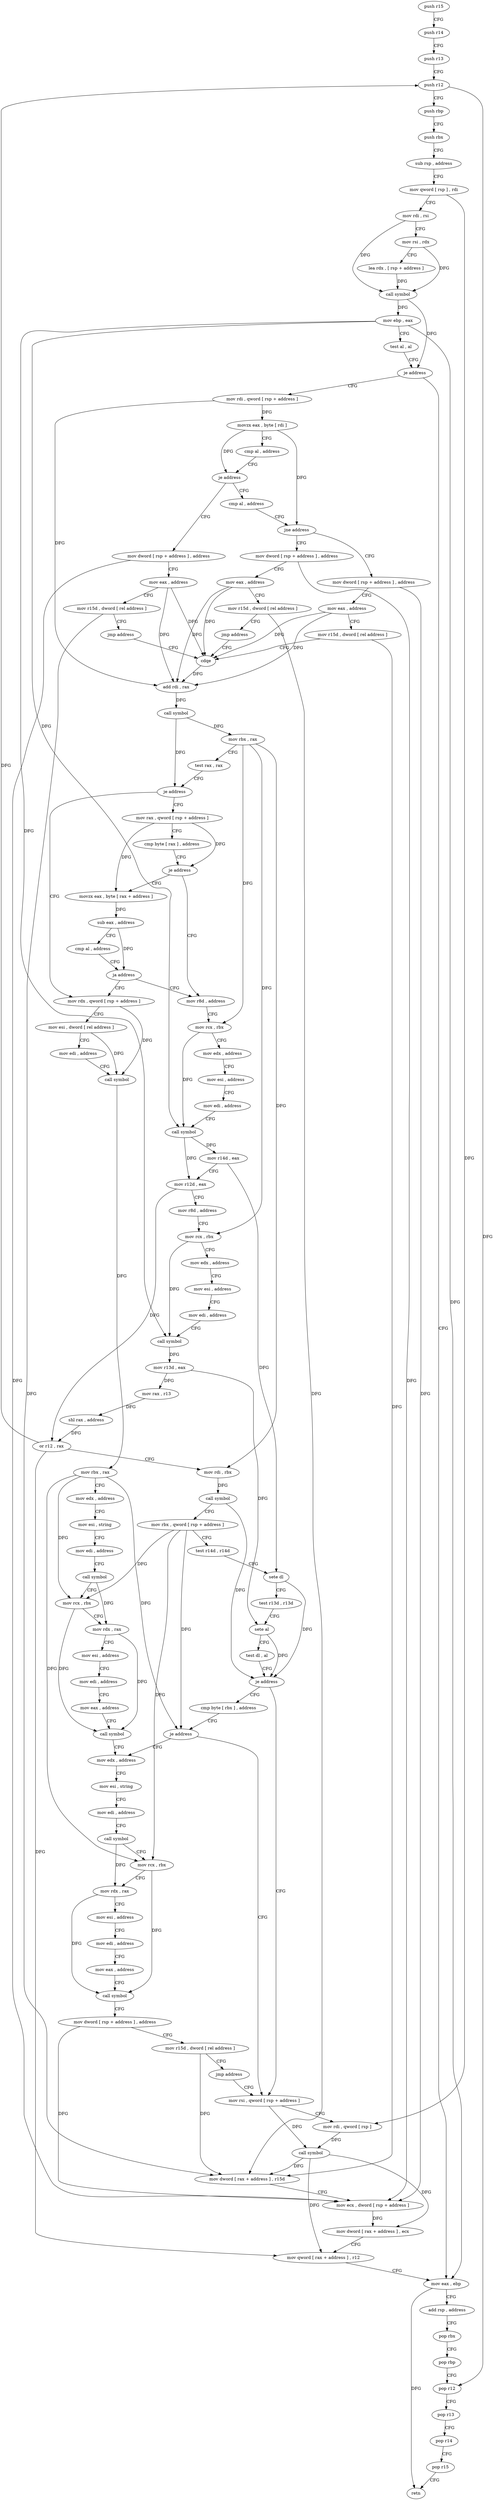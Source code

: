 digraph "func" {
"4248517" [label = "push r15" ]
"4248519" [label = "push r14" ]
"4248521" [label = "push r13" ]
"4248523" [label = "push r12" ]
"4248525" [label = "push rbp" ]
"4248526" [label = "push rbx" ]
"4248527" [label = "sub rsp , address" ]
"4248531" [label = "mov qword [ rsp ] , rdi" ]
"4248535" [label = "mov rdi , rsi" ]
"4248538" [label = "mov rsi , rdx" ]
"4248541" [label = "lea rdx , [ rsp + address ]" ]
"4248546" [label = "call symbol" ]
"4248551" [label = "mov ebp , eax" ]
"4248553" [label = "test al , al" ]
"4248555" [label = "je address" ]
"4248785" [label = "mov eax , ebp" ]
"4248561" [label = "mov rdi , qword [ rsp + address ]" ]
"4248787" [label = "add rsp , address" ]
"4248791" [label = "pop rbx" ]
"4248792" [label = "pop rbp" ]
"4248793" [label = "pop r12" ]
"4248795" [label = "pop r13" ]
"4248797" [label = "pop r14" ]
"4248799" [label = "pop r15" ]
"4248801" [label = "retn" ]
"4248566" [label = "movzx eax , byte [ rdi ]" ]
"4248569" [label = "cmp al , address" ]
"4248571" [label = "je address" ]
"4248827" [label = "mov dword [ rsp + address ] , address" ]
"4248577" [label = "cmp al , address" ]
"4248835" [label = "mov eax , address" ]
"4248840" [label = "mov r15d , dword [ rel address ]" ]
"4248847" [label = "jmp address" ]
"4248605" [label = "cdqe" ]
"4248579" [label = "jne address" ]
"4248802" [label = "mov dword [ rsp + address ] , address" ]
"4248585" [label = "mov dword [ rsp + address ] , address" ]
"4248607" [label = "add rdi , rax" ]
"4248610" [label = "call symbol" ]
"4248615" [label = "mov rbx , rax" ]
"4248618" [label = "test rax , rax" ]
"4248621" [label = "je address" ]
"4248867" [label = "mov rdx , qword [ rsp + address ]" ]
"4248627" [label = "mov rax , qword [ rsp + address ]" ]
"4248810" [label = "mov eax , address" ]
"4248815" [label = "mov r15d , dword [ rel address ]" ]
"4248822" [label = "jmp address" ]
"4248593" [label = "mov eax , address" ]
"4248598" [label = "mov r15d , dword [ rel address ]" ]
"4248872" [label = "mov esi , dword [ rel address ]" ]
"4248878" [label = "mov edi , address" ]
"4248883" [label = "call symbol" ]
"4248888" [label = "mov rbx , rax" ]
"4248891" [label = "mov edx , address" ]
"4248896" [label = "mov esi , string" ]
"4248901" [label = "mov edi , address" ]
"4248906" [label = "call symbol" ]
"4248911" [label = "mov rcx , rbx" ]
"4248914" [label = "mov rdx , rax" ]
"4248917" [label = "mov esi , address" ]
"4248922" [label = "mov edi , address" ]
"4248927" [label = "mov eax , address" ]
"4248932" [label = "call symbol" ]
"4248937" [label = "mov edx , address" ]
"4248632" [label = "cmp byte [ rax ] , address" ]
"4248635" [label = "je address" ]
"4248852" [label = "movzx eax , byte [ rax + address ]" ]
"4248641" [label = "mov r8d , address" ]
"4248756" [label = "mov rsi , qword [ rsp + address ]" ]
"4248761" [label = "mov rdi , qword [ rsp ]" ]
"4248765" [label = "call symbol" ]
"4248770" [label = "mov dword [ rax + address ] , r15d" ]
"4248774" [label = "mov ecx , dword [ rsp + address ]" ]
"4248778" [label = "mov dword [ rax + address ] , ecx" ]
"4248781" [label = "mov qword [ rax + address ] , r12" ]
"4248856" [label = "sub eax , address" ]
"4248859" [label = "cmp al , address" ]
"4248861" [label = "ja address" ]
"4248647" [label = "mov rcx , rbx" ]
"4248650" [label = "mov edx , address" ]
"4248655" [label = "mov esi , address" ]
"4248660" [label = "mov edi , address" ]
"4248665" [label = "call symbol" ]
"4248670" [label = "mov r14d , eax" ]
"4248673" [label = "mov r12d , eax" ]
"4248676" [label = "mov r8d , address" ]
"4248682" [label = "mov rcx , rbx" ]
"4248685" [label = "mov edx , address" ]
"4248690" [label = "mov esi , address" ]
"4248695" [label = "mov edi , address" ]
"4248700" [label = "call symbol" ]
"4248705" [label = "mov r13d , eax" ]
"4248708" [label = "mov rax , r13" ]
"4248711" [label = "shl rax , address" ]
"4248715" [label = "or r12 , rax" ]
"4248718" [label = "mov rdi , rbx" ]
"4248721" [label = "call symbol" ]
"4248726" [label = "mov rbx , qword [ rsp + address ]" ]
"4248731" [label = "test r14d , r14d" ]
"4248734" [label = "sete dl" ]
"4248737" [label = "test r13d , r13d" ]
"4248740" [label = "sete al" ]
"4248743" [label = "test dl , al" ]
"4248745" [label = "je address" ]
"4248747" [label = "cmp byte [ rbx ] , address" ]
"4248750" [label = "je address" ]
"4248942" [label = "mov esi , string" ]
"4248947" [label = "mov edi , address" ]
"4248952" [label = "call symbol" ]
"4248957" [label = "mov rcx , rbx" ]
"4248960" [label = "mov rdx , rax" ]
"4248963" [label = "mov esi , address" ]
"4248968" [label = "mov edi , address" ]
"4248973" [label = "mov eax , address" ]
"4248978" [label = "call symbol" ]
"4248983" [label = "mov dword [ rsp + address ] , address" ]
"4248991" [label = "mov r15d , dword [ rel address ]" ]
"4248998" [label = "jmp address" ]
"4248517" -> "4248519" [ label = "CFG" ]
"4248519" -> "4248521" [ label = "CFG" ]
"4248521" -> "4248523" [ label = "CFG" ]
"4248523" -> "4248525" [ label = "CFG" ]
"4248523" -> "4248793" [ label = "DFG" ]
"4248525" -> "4248526" [ label = "CFG" ]
"4248526" -> "4248527" [ label = "CFG" ]
"4248527" -> "4248531" [ label = "CFG" ]
"4248531" -> "4248535" [ label = "CFG" ]
"4248531" -> "4248761" [ label = "DFG" ]
"4248535" -> "4248538" [ label = "CFG" ]
"4248535" -> "4248546" [ label = "DFG" ]
"4248538" -> "4248541" [ label = "CFG" ]
"4248538" -> "4248546" [ label = "DFG" ]
"4248541" -> "4248546" [ label = "DFG" ]
"4248546" -> "4248551" [ label = "DFG" ]
"4248546" -> "4248555" [ label = "DFG" ]
"4248551" -> "4248553" [ label = "CFG" ]
"4248551" -> "4248785" [ label = "DFG" ]
"4248551" -> "4248665" [ label = "DFG" ]
"4248551" -> "4248700" [ label = "DFG" ]
"4248553" -> "4248555" [ label = "CFG" ]
"4248555" -> "4248785" [ label = "CFG" ]
"4248555" -> "4248561" [ label = "CFG" ]
"4248785" -> "4248787" [ label = "CFG" ]
"4248785" -> "4248801" [ label = "DFG" ]
"4248561" -> "4248566" [ label = "DFG" ]
"4248561" -> "4248607" [ label = "DFG" ]
"4248787" -> "4248791" [ label = "CFG" ]
"4248791" -> "4248792" [ label = "CFG" ]
"4248792" -> "4248793" [ label = "CFG" ]
"4248793" -> "4248795" [ label = "CFG" ]
"4248795" -> "4248797" [ label = "CFG" ]
"4248797" -> "4248799" [ label = "CFG" ]
"4248799" -> "4248801" [ label = "CFG" ]
"4248566" -> "4248569" [ label = "CFG" ]
"4248566" -> "4248571" [ label = "DFG" ]
"4248566" -> "4248579" [ label = "DFG" ]
"4248569" -> "4248571" [ label = "CFG" ]
"4248571" -> "4248827" [ label = "CFG" ]
"4248571" -> "4248577" [ label = "CFG" ]
"4248827" -> "4248835" [ label = "CFG" ]
"4248827" -> "4248774" [ label = "DFG" ]
"4248577" -> "4248579" [ label = "CFG" ]
"4248835" -> "4248840" [ label = "CFG" ]
"4248835" -> "4248605" [ label = "DFG" ]
"4248835" -> "4248607" [ label = "DFG" ]
"4248840" -> "4248847" [ label = "CFG" ]
"4248840" -> "4248770" [ label = "DFG" ]
"4248847" -> "4248605" [ label = "CFG" ]
"4248605" -> "4248607" [ label = "DFG" ]
"4248579" -> "4248802" [ label = "CFG" ]
"4248579" -> "4248585" [ label = "CFG" ]
"4248802" -> "4248810" [ label = "CFG" ]
"4248802" -> "4248774" [ label = "DFG" ]
"4248585" -> "4248593" [ label = "CFG" ]
"4248585" -> "4248774" [ label = "DFG" ]
"4248607" -> "4248610" [ label = "DFG" ]
"4248610" -> "4248615" [ label = "DFG" ]
"4248610" -> "4248621" [ label = "DFG" ]
"4248615" -> "4248618" [ label = "CFG" ]
"4248615" -> "4248647" [ label = "DFG" ]
"4248615" -> "4248682" [ label = "DFG" ]
"4248615" -> "4248718" [ label = "DFG" ]
"4248618" -> "4248621" [ label = "CFG" ]
"4248621" -> "4248867" [ label = "CFG" ]
"4248621" -> "4248627" [ label = "CFG" ]
"4248867" -> "4248872" [ label = "CFG" ]
"4248867" -> "4248883" [ label = "DFG" ]
"4248627" -> "4248632" [ label = "CFG" ]
"4248627" -> "4248635" [ label = "DFG" ]
"4248627" -> "4248852" [ label = "DFG" ]
"4248810" -> "4248815" [ label = "CFG" ]
"4248810" -> "4248605" [ label = "DFG" ]
"4248810" -> "4248607" [ label = "DFG" ]
"4248815" -> "4248822" [ label = "CFG" ]
"4248815" -> "4248770" [ label = "DFG" ]
"4248822" -> "4248605" [ label = "CFG" ]
"4248593" -> "4248598" [ label = "CFG" ]
"4248593" -> "4248605" [ label = "DFG" ]
"4248593" -> "4248607" [ label = "DFG" ]
"4248598" -> "4248605" [ label = "CFG" ]
"4248598" -> "4248770" [ label = "DFG" ]
"4248872" -> "4248878" [ label = "CFG" ]
"4248872" -> "4248883" [ label = "DFG" ]
"4248878" -> "4248883" [ label = "CFG" ]
"4248883" -> "4248888" [ label = "DFG" ]
"4248888" -> "4248891" [ label = "CFG" ]
"4248888" -> "4248911" [ label = "DFG" ]
"4248888" -> "4248957" [ label = "DFG" ]
"4248888" -> "4248750" [ label = "DFG" ]
"4248891" -> "4248896" [ label = "CFG" ]
"4248896" -> "4248901" [ label = "CFG" ]
"4248901" -> "4248906" [ label = "CFG" ]
"4248906" -> "4248911" [ label = "CFG" ]
"4248906" -> "4248914" [ label = "DFG" ]
"4248911" -> "4248914" [ label = "CFG" ]
"4248911" -> "4248932" [ label = "DFG" ]
"4248914" -> "4248917" [ label = "CFG" ]
"4248914" -> "4248932" [ label = "DFG" ]
"4248917" -> "4248922" [ label = "CFG" ]
"4248922" -> "4248927" [ label = "CFG" ]
"4248927" -> "4248932" [ label = "CFG" ]
"4248932" -> "4248937" [ label = "CFG" ]
"4248937" -> "4248942" [ label = "CFG" ]
"4248632" -> "4248635" [ label = "CFG" ]
"4248635" -> "4248852" [ label = "CFG" ]
"4248635" -> "4248641" [ label = "CFG" ]
"4248852" -> "4248856" [ label = "DFG" ]
"4248641" -> "4248647" [ label = "CFG" ]
"4248756" -> "4248761" [ label = "CFG" ]
"4248756" -> "4248765" [ label = "DFG" ]
"4248761" -> "4248765" [ label = "DFG" ]
"4248765" -> "4248770" [ label = "DFG" ]
"4248765" -> "4248778" [ label = "DFG" ]
"4248765" -> "4248781" [ label = "DFG" ]
"4248770" -> "4248774" [ label = "CFG" ]
"4248774" -> "4248778" [ label = "DFG" ]
"4248778" -> "4248781" [ label = "CFG" ]
"4248781" -> "4248785" [ label = "CFG" ]
"4248856" -> "4248859" [ label = "CFG" ]
"4248856" -> "4248861" [ label = "DFG" ]
"4248859" -> "4248861" [ label = "CFG" ]
"4248861" -> "4248641" [ label = "CFG" ]
"4248861" -> "4248867" [ label = "CFG" ]
"4248647" -> "4248650" [ label = "CFG" ]
"4248647" -> "4248665" [ label = "DFG" ]
"4248650" -> "4248655" [ label = "CFG" ]
"4248655" -> "4248660" [ label = "CFG" ]
"4248660" -> "4248665" [ label = "CFG" ]
"4248665" -> "4248670" [ label = "DFG" ]
"4248665" -> "4248673" [ label = "DFG" ]
"4248670" -> "4248673" [ label = "CFG" ]
"4248670" -> "4248734" [ label = "DFG" ]
"4248673" -> "4248676" [ label = "CFG" ]
"4248673" -> "4248715" [ label = "DFG" ]
"4248676" -> "4248682" [ label = "CFG" ]
"4248682" -> "4248685" [ label = "CFG" ]
"4248682" -> "4248700" [ label = "DFG" ]
"4248685" -> "4248690" [ label = "CFG" ]
"4248690" -> "4248695" [ label = "CFG" ]
"4248695" -> "4248700" [ label = "CFG" ]
"4248700" -> "4248705" [ label = "DFG" ]
"4248705" -> "4248708" [ label = "DFG" ]
"4248705" -> "4248740" [ label = "DFG" ]
"4248708" -> "4248711" [ label = "DFG" ]
"4248711" -> "4248715" [ label = "DFG" ]
"4248715" -> "4248718" [ label = "CFG" ]
"4248715" -> "4248523" [ label = "DFG" ]
"4248715" -> "4248781" [ label = "DFG" ]
"4248718" -> "4248721" [ label = "DFG" ]
"4248721" -> "4248726" [ label = "CFG" ]
"4248721" -> "4248745" [ label = "DFG" ]
"4248726" -> "4248731" [ label = "CFG" ]
"4248726" -> "4248911" [ label = "DFG" ]
"4248726" -> "4248957" [ label = "DFG" ]
"4248726" -> "4248750" [ label = "DFG" ]
"4248731" -> "4248734" [ label = "CFG" ]
"4248734" -> "4248737" [ label = "CFG" ]
"4248734" -> "4248745" [ label = "DFG" ]
"4248737" -> "4248740" [ label = "CFG" ]
"4248740" -> "4248743" [ label = "CFG" ]
"4248740" -> "4248745" [ label = "DFG" ]
"4248743" -> "4248745" [ label = "CFG" ]
"4248745" -> "4248756" [ label = "CFG" ]
"4248745" -> "4248747" [ label = "CFG" ]
"4248747" -> "4248750" [ label = "CFG" ]
"4248750" -> "4248937" [ label = "CFG" ]
"4248750" -> "4248756" [ label = "CFG" ]
"4248942" -> "4248947" [ label = "CFG" ]
"4248947" -> "4248952" [ label = "CFG" ]
"4248952" -> "4248957" [ label = "CFG" ]
"4248952" -> "4248960" [ label = "DFG" ]
"4248957" -> "4248960" [ label = "CFG" ]
"4248957" -> "4248978" [ label = "DFG" ]
"4248960" -> "4248963" [ label = "CFG" ]
"4248960" -> "4248978" [ label = "DFG" ]
"4248963" -> "4248968" [ label = "CFG" ]
"4248968" -> "4248973" [ label = "CFG" ]
"4248973" -> "4248978" [ label = "CFG" ]
"4248978" -> "4248983" [ label = "CFG" ]
"4248983" -> "4248991" [ label = "CFG" ]
"4248983" -> "4248774" [ label = "DFG" ]
"4248991" -> "4248998" [ label = "CFG" ]
"4248991" -> "4248770" [ label = "DFG" ]
"4248998" -> "4248756" [ label = "CFG" ]
}

